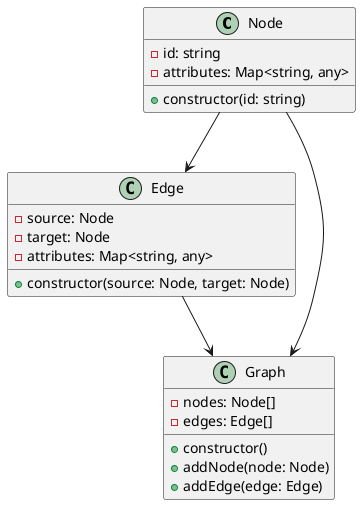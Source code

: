 @startuml Metametamodel

class Node {
    - id: string
    - attributes: Map<string, any>
    + constructor(id: string)
}

class Edge {
    - source: Node
    - target: Node
    - attributes: Map<string, any>
    + constructor(source: Node, target: Node)
}

class Graph {
    - nodes: Node[]
    - edges: Edge[]
    + constructor()
    + addNode(node: Node)
    + addEdge(edge: Edge)
}

Node --> Edge
Node --> Graph
Edge --> Graph

@enduml